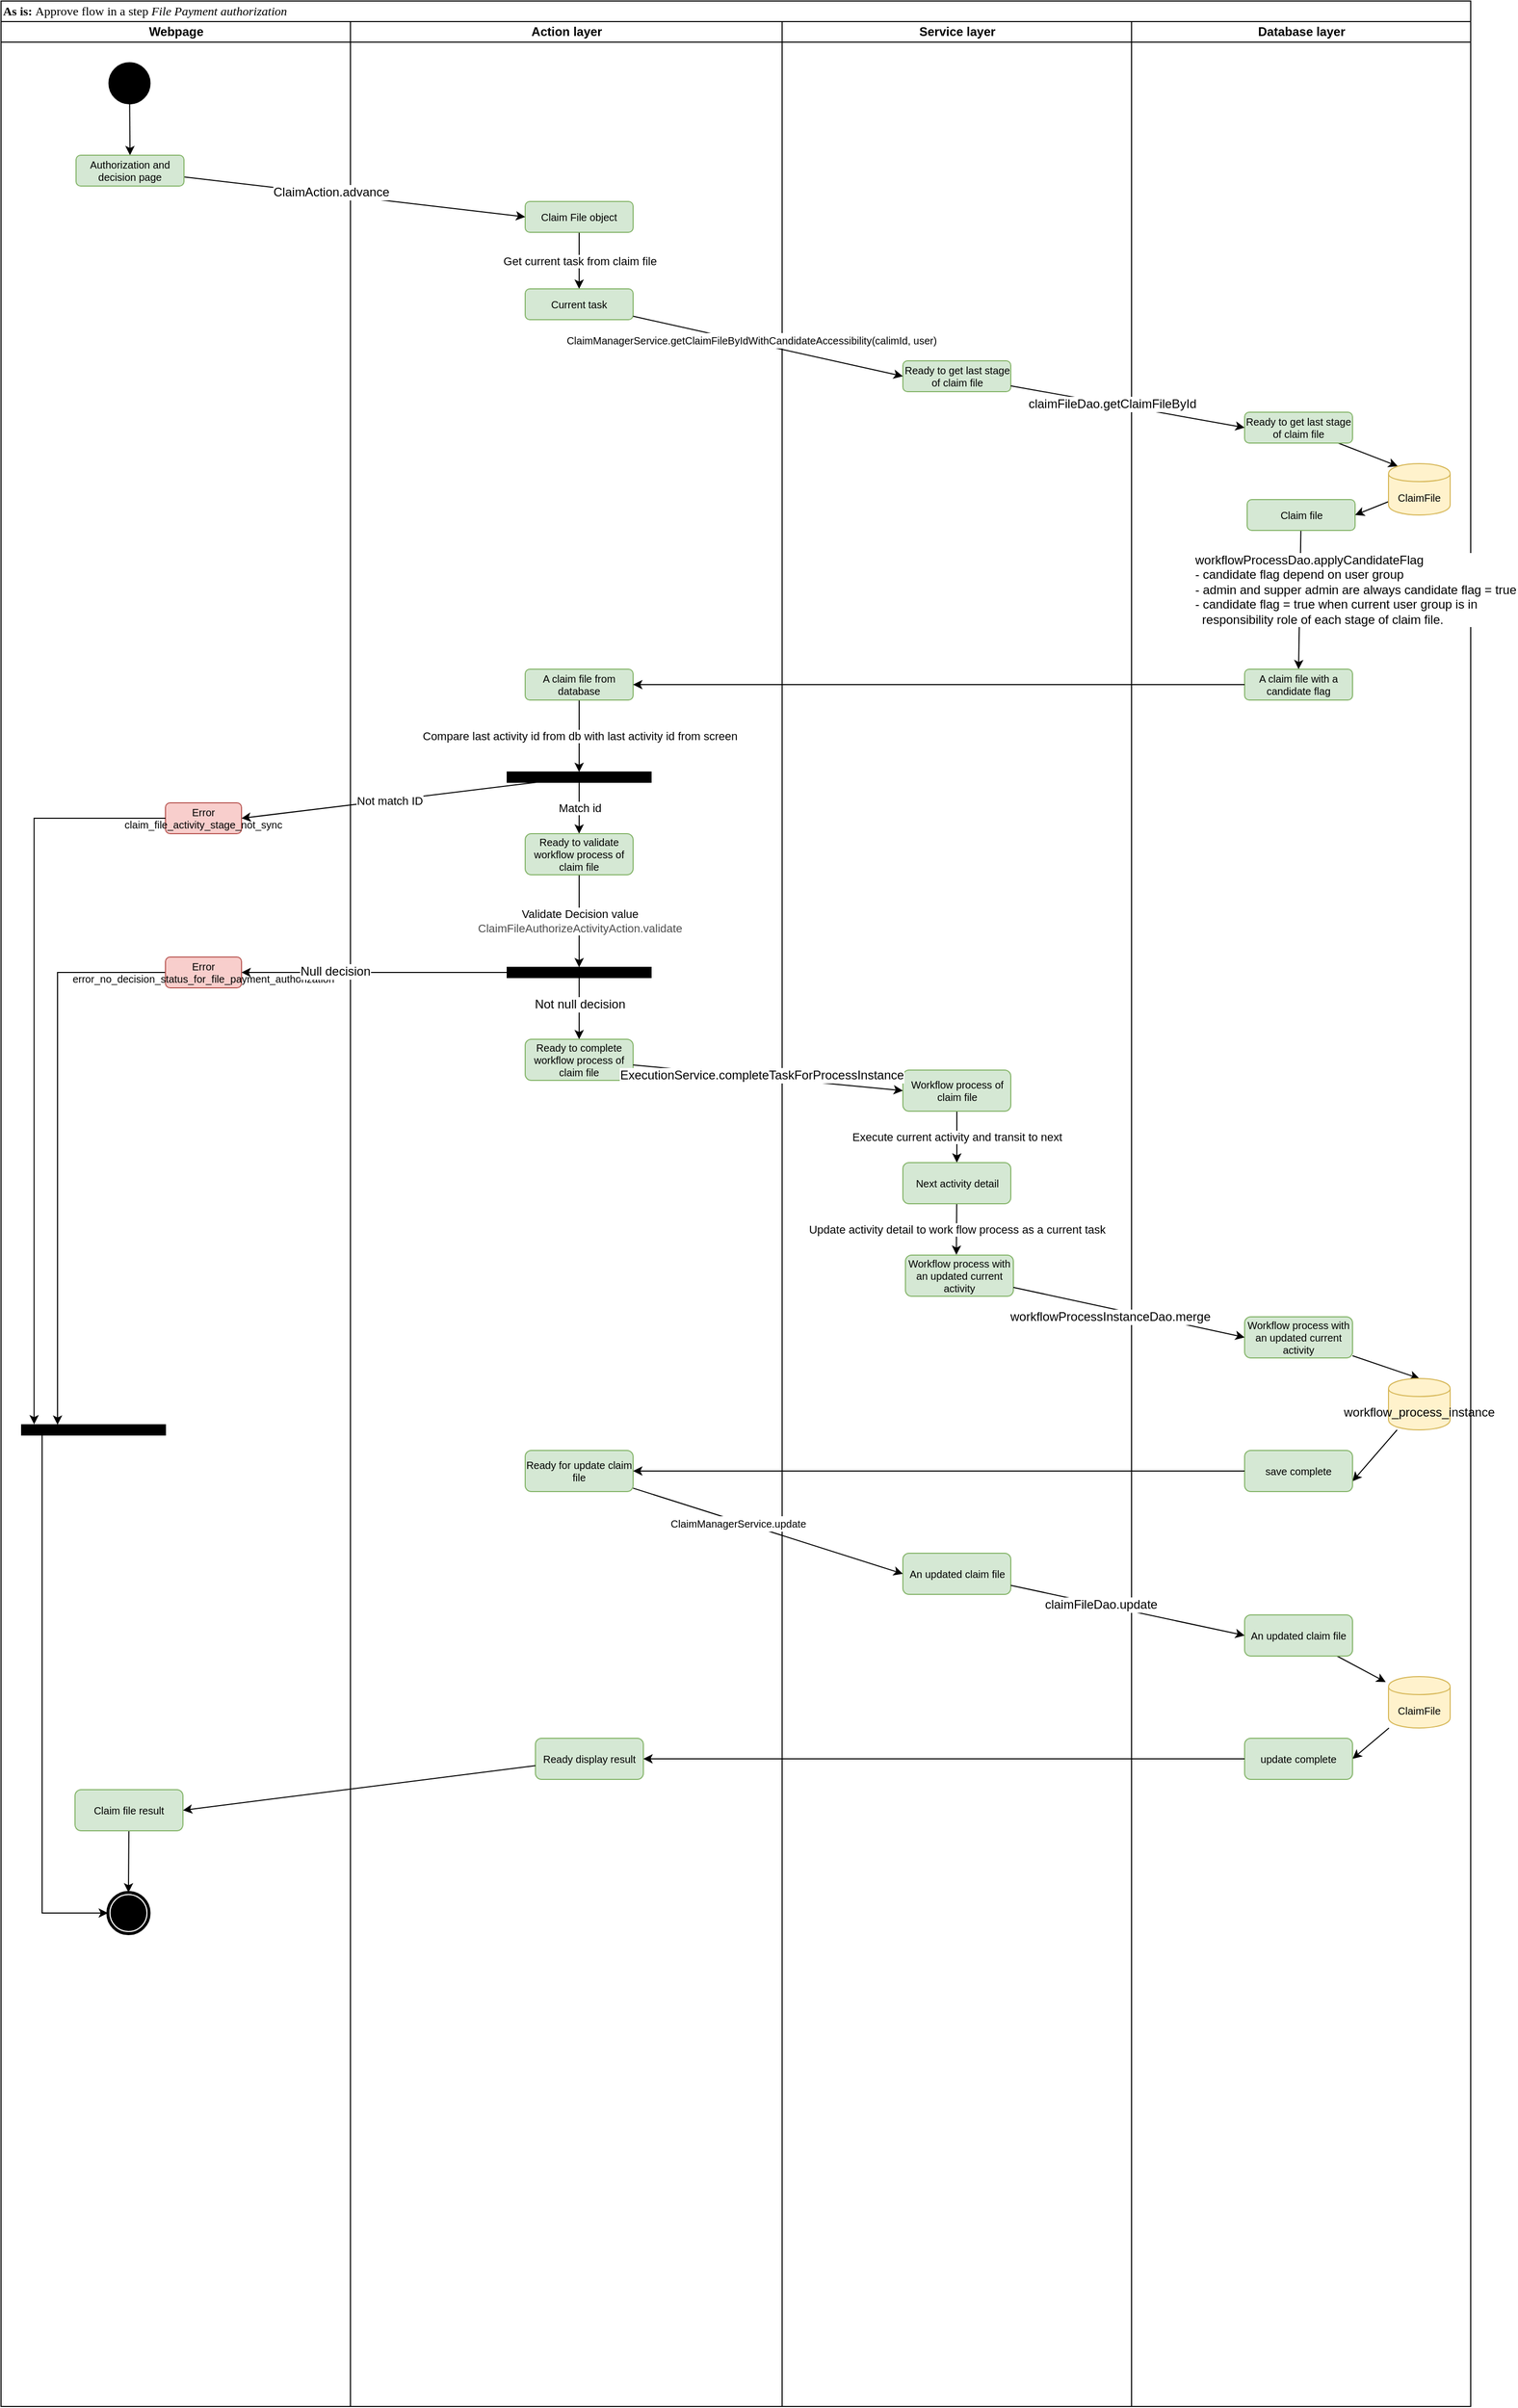 <mxfile version="12.1.3" type="github" pages="1">
  <diagram name="Page-1" id="0783ab3e-0a74-02c8-0abd-f7b4e66b4bec">
    <mxGraphModel dx="1204" dy="678" grid="1" gridSize="10" guides="1" tooltips="1" connect="1" arrows="1" fold="1" page="1" pageScale="1" pageWidth="850" pageHeight="1100" background="#ffffff" math="0" shadow="0">
      <root>
        <mxCell id="0"/>
        <mxCell id="1" parent="0"/>
        <mxCell id="1c1d494c118603dd-1" value="As is: &lt;span style=&quot;font-weight: 400&quot;&gt;Approve flow in a step &lt;i&gt;File Payment authorization&lt;/i&gt;&lt;/span&gt;" style="swimlane;html=1;childLayout=stackLayout;startSize=20;rounded=0;shadow=0;comic=0;labelBackgroundColor=none;strokeColor=#000000;strokeWidth=1;fillColor=#ffffff;fontFamily=Verdana;fontSize=12;fontColor=#000000;align=left;" parent="1" vertex="1">
          <mxGeometry x="40" y="30" width="1430" height="2340" as="geometry"/>
        </mxCell>
        <mxCell id="1c1d494c118603dd-2" value="Webpage" style="swimlane;html=1;startSize=20;" parent="1c1d494c118603dd-1" vertex="1">
          <mxGeometry y="20" width="340" height="2320" as="geometry"/>
        </mxCell>
        <mxCell id="o6uYyF3r6FIAQzFePDf1-14" style="edgeStyle=none;rounded=0;orthogonalLoop=1;jettySize=auto;html=1;entryX=0.5;entryY=0;entryDx=0;entryDy=0;fontSize=10;" parent="1c1d494c118603dd-2" source="60571a20871a0731-4" edge="1">
          <mxGeometry relative="1" as="geometry">
            <mxPoint x="125.5" y="130" as="targetPoint"/>
          </mxGeometry>
        </mxCell>
        <mxCell id="60571a20871a0731-4" value="" style="ellipse;whiteSpace=wrap;html=1;rounded=0;shadow=0;comic=0;labelBackgroundColor=none;strokeColor=#000000;strokeWidth=1;fillColor=#000000;fontFamily=Verdana;fontSize=12;fontColor=#000000;align=center;" parent="1c1d494c118603dd-2" vertex="1">
          <mxGeometry x="105" y="40" width="40" height="40" as="geometry"/>
        </mxCell>
        <mxCell id="o6uYyF3r6FIAQzFePDf1-150" value="" style="shape=mxgraph.bpmn.shape;html=1;verticalLabelPosition=bottom;labelBackgroundColor=#ffffff;verticalAlign=top;perimeter=ellipsePerimeter;outline=end;symbol=terminate;rounded=0;shadow=0;comic=0;strokeColor=#000000;strokeWidth=1;fillColor=#ffffff;fontFamily=Verdana;fontSize=12;fontColor=#000000;align=center;" parent="1c1d494c118603dd-2" vertex="1">
          <mxGeometry x="104" y="1820" width="40" height="40" as="geometry"/>
        </mxCell>
        <mxCell id="okeoiEEO0DwhEaPH8ZXu-27" value="Error&lt;br&gt;claim_file_activity_stage_not_sync" style="rounded=1;whiteSpace=wrap;html=1;fillColor=#f8cecc;strokeColor=#b85450;fontSize=10;" parent="1c1d494c118603dd-2" vertex="1">
          <mxGeometry x="160" y="760" width="74" height="30" as="geometry"/>
        </mxCell>
        <mxCell id="fGoZrcstQ2n1O9F0dgx7-1" style="edgeStyle=orthogonalEdgeStyle;rounded=0;orthogonalLoop=1;jettySize=auto;html=1;entryX=0.25;entryY=0;entryDx=0;entryDy=0;" parent="1c1d494c118603dd-2" source="okeoiEEO0DwhEaPH8ZXu-33" target="eWF3iLJfMrCJOtq91uZB-1" edge="1">
          <mxGeometry relative="1" as="geometry">
            <Array as="points">
              <mxPoint x="55" y="925"/>
            </Array>
          </mxGeometry>
        </mxCell>
        <mxCell id="okeoiEEO0DwhEaPH8ZXu-33" value="Error&lt;br&gt;error_no_decision_status_for_file_payment_authorization" style="rounded=1;whiteSpace=wrap;html=1;fillColor=#f8cecc;strokeColor=#b85450;fontSize=10;" parent="1c1d494c118603dd-2" vertex="1">
          <mxGeometry x="160" y="910" width="74" height="30" as="geometry"/>
        </mxCell>
        <mxCell id="okeoiEEO0DwhEaPH8ZXu-167" style="edgeStyle=none;rounded=0;orthogonalLoop=1;jettySize=auto;html=1;entryX=0.5;entryY=0;entryDx=0;entryDy=0;" parent="1c1d494c118603dd-2" source="okeoiEEO0DwhEaPH8ZXu-165" target="o6uYyF3r6FIAQzFePDf1-150" edge="1">
          <mxGeometry relative="1" as="geometry"/>
        </mxCell>
        <mxCell id="okeoiEEO0DwhEaPH8ZXu-165" value="Claim file result" style="rounded=1;whiteSpace=wrap;html=1;fillColor=#d5e8d4;strokeColor=#82b366;fontSize=10;" parent="1c1d494c118603dd-2" vertex="1">
          <mxGeometry x="72" y="1720" width="105" height="40" as="geometry"/>
        </mxCell>
        <mxCell id="eWF3iLJfMrCJOtq91uZB-4" style="edgeStyle=orthogonalEdgeStyle;rounded=0;orthogonalLoop=1;jettySize=auto;html=1;entryX=0;entryY=0.5;entryDx=0;entryDy=0;" parent="1c1d494c118603dd-2" source="eWF3iLJfMrCJOtq91uZB-1" target="o6uYyF3r6FIAQzFePDf1-150" edge="1">
          <mxGeometry relative="1" as="geometry">
            <Array as="points">
              <mxPoint x="40" y="1840"/>
            </Array>
          </mxGeometry>
        </mxCell>
        <mxCell id="eWF3iLJfMrCJOtq91uZB-1" value="" style="rounded=0;whiteSpace=wrap;html=1;fillColor=#000000;" parent="1c1d494c118603dd-2" vertex="1">
          <mxGeometry x="20" y="1365" width="140" height="10" as="geometry"/>
        </mxCell>
        <mxCell id="eWF3iLJfMrCJOtq91uZB-2" style="edgeStyle=orthogonalEdgeStyle;rounded=0;orthogonalLoop=1;jettySize=auto;html=1;entryX=0.087;entryY=-0.043;entryDx=0;entryDy=0;entryPerimeter=0;" parent="1c1d494c118603dd-2" source="okeoiEEO0DwhEaPH8ZXu-27" target="eWF3iLJfMrCJOtq91uZB-1" edge="1">
          <mxGeometry relative="1" as="geometry">
            <mxPoint x="30" y="1360" as="targetPoint"/>
            <Array as="points">
              <mxPoint x="32" y="775"/>
            </Array>
          </mxGeometry>
        </mxCell>
        <mxCell id="1c1d494c118603dd-3" value="Action layer" style="swimlane;html=1;startSize=20;align=center;" parent="1c1d494c118603dd-1" vertex="1">
          <mxGeometry x="340" y="20" width="420" height="2320" as="geometry"/>
        </mxCell>
        <mxCell id="okeoiEEO0DwhEaPH8ZXu-6" value="Get current task from claim file" style="edgeStyle=none;rounded=0;orthogonalLoop=1;jettySize=auto;html=1;entryX=0.5;entryY=0;entryDx=0;entryDy=0;" parent="1c1d494c118603dd-3" source="okeoiEEO0DwhEaPH8ZXu-2" target="okeoiEEO0DwhEaPH8ZXu-5" edge="1">
          <mxGeometry relative="1" as="geometry"/>
        </mxCell>
        <mxCell id="okeoiEEO0DwhEaPH8ZXu-2" value="Claim File object" style="rounded=1;whiteSpace=wrap;html=1;fillColor=#d5e8d4;strokeColor=#82b366;fontSize=10;" parent="1c1d494c118603dd-3" vertex="1">
          <mxGeometry x="170" y="175" width="105" height="30" as="geometry"/>
        </mxCell>
        <mxCell id="okeoiEEO0DwhEaPH8ZXu-5" value="Current task" style="rounded=1;whiteSpace=wrap;html=1;fillColor=#d5e8d4;strokeColor=#82b366;fontSize=10;" parent="1c1d494c118603dd-3" vertex="1">
          <mxGeometry x="170" y="260" width="105" height="30" as="geometry"/>
        </mxCell>
        <mxCell id="okeoiEEO0DwhEaPH8ZXu-26" value="Compare last activity id from db with last activity id from screen" style="edgeStyle=none;rounded=0;orthogonalLoop=1;jettySize=auto;html=1;entryX=0.5;entryY=0;entryDx=0;entryDy=0;" parent="1c1d494c118603dd-3" source="okeoiEEO0DwhEaPH8ZXu-23" target="okeoiEEO0DwhEaPH8ZXu-25" edge="1">
          <mxGeometry relative="1" as="geometry"/>
        </mxCell>
        <mxCell id="okeoiEEO0DwhEaPH8ZXu-23" value="A claim file from database" style="rounded=1;whiteSpace=wrap;html=1;fillColor=#d5e8d4;strokeColor=#82b366;fontSize=10;" parent="1c1d494c118603dd-3" vertex="1">
          <mxGeometry x="170" y="630" width="105" height="30" as="geometry"/>
        </mxCell>
        <mxCell id="okeoiEEO0DwhEaPH8ZXu-30" value="Match id" style="edgeStyle=none;rounded=0;orthogonalLoop=1;jettySize=auto;html=1;entryX=0.5;entryY=0;entryDx=0;entryDy=0;" parent="1c1d494c118603dd-3" source="okeoiEEO0DwhEaPH8ZXu-25" target="okeoiEEO0DwhEaPH8ZXu-29" edge="1">
          <mxGeometry relative="1" as="geometry"/>
        </mxCell>
        <mxCell id="okeoiEEO0DwhEaPH8ZXu-25" value="" style="rounded=0;whiteSpace=wrap;html=1;fillColor=#000000;" parent="1c1d494c118603dd-3" vertex="1">
          <mxGeometry x="152.5" y="730" width="140" height="10" as="geometry"/>
        </mxCell>
        <mxCell id="okeoiEEO0DwhEaPH8ZXu-32" value="Validate Decision value&lt;br&gt;&lt;font color=&quot;#4d4d4d&quot;&gt;ClaimFileAuthorizeActivityAction.validate&lt;/font&gt;" style="edgeStyle=none;rounded=0;orthogonalLoop=1;jettySize=auto;html=1;entryX=0.5;entryY=0;entryDx=0;entryDy=0;" parent="1c1d494c118603dd-3" source="okeoiEEO0DwhEaPH8ZXu-29" target="okeoiEEO0DwhEaPH8ZXu-31" edge="1">
          <mxGeometry relative="1" as="geometry"/>
        </mxCell>
        <mxCell id="okeoiEEO0DwhEaPH8ZXu-29" value="Ready to validate workflow process of claim file" style="rounded=1;whiteSpace=wrap;html=1;fillColor=#d5e8d4;strokeColor=#82b366;fontSize=10;" parent="1c1d494c118603dd-3" vertex="1">
          <mxGeometry x="170" y="790" width="105" height="40" as="geometry"/>
        </mxCell>
        <mxCell id="okeoiEEO0DwhEaPH8ZXu-38" style="edgeStyle=none;rounded=0;orthogonalLoop=1;jettySize=auto;html=1;entryX=0.5;entryY=0;entryDx=0;entryDy=0;" parent="1c1d494c118603dd-3" source="okeoiEEO0DwhEaPH8ZXu-31" target="okeoiEEO0DwhEaPH8ZXu-37" edge="1">
          <mxGeometry relative="1" as="geometry"/>
        </mxCell>
        <mxCell id="okeoiEEO0DwhEaPH8ZXu-39" value="Not null decision" style="text;html=1;resizable=0;points=[];align=center;verticalAlign=middle;labelBackgroundColor=#ffffff;" parent="okeoiEEO0DwhEaPH8ZXu-38" vertex="1" connectable="0">
          <mxGeometry x="-0.456" relative="1" as="geometry">
            <mxPoint y="9" as="offset"/>
          </mxGeometry>
        </mxCell>
        <mxCell id="okeoiEEO0DwhEaPH8ZXu-31" value="" style="rounded=0;whiteSpace=wrap;html=1;fillColor=#000000;" parent="1c1d494c118603dd-3" vertex="1">
          <mxGeometry x="152.5" y="920" width="140" height="10" as="geometry"/>
        </mxCell>
        <mxCell id="okeoiEEO0DwhEaPH8ZXu-37" value="Ready to complete workflow process of claim file" style="rounded=1;whiteSpace=wrap;html=1;fillColor=#d5e8d4;strokeColor=#82b366;fontSize=10;" parent="1c1d494c118603dd-3" vertex="1">
          <mxGeometry x="170" y="990" width="105" height="40" as="geometry"/>
        </mxCell>
        <mxCell id="okeoiEEO0DwhEaPH8ZXu-149" value="Ready for update claim file" style="rounded=1;whiteSpace=wrap;html=1;fillColor=#d5e8d4;strokeColor=#82b366;fontSize=10;" parent="1c1d494c118603dd-3" vertex="1">
          <mxGeometry x="170" y="1390" width="105" height="40" as="geometry"/>
        </mxCell>
        <mxCell id="okeoiEEO0DwhEaPH8ZXu-163" value="Ready display result" style="rounded=1;whiteSpace=wrap;html=1;fillColor=#d5e8d4;strokeColor=#82b366;fontSize=10;" parent="1c1d494c118603dd-3" vertex="1">
          <mxGeometry x="180" y="1670" width="105" height="40" as="geometry"/>
        </mxCell>
        <mxCell id="1c1d494c118603dd-4" value="Service layer" style="swimlane;html=1;startSize=20;" parent="1c1d494c118603dd-1" vertex="1">
          <mxGeometry x="760" y="20" width="340" height="2320" as="geometry"/>
        </mxCell>
        <mxCell id="okeoiEEO0DwhEaPH8ZXu-7" value="Ready to get last stage of claim file" style="rounded=1;whiteSpace=wrap;html=1;fillColor=#d5e8d4;strokeColor=#82b366;fontSize=10;" parent="1c1d494c118603dd-4" vertex="1">
          <mxGeometry x="117.5" y="330" width="105" height="30" as="geometry"/>
        </mxCell>
        <mxCell id="okeoiEEO0DwhEaPH8ZXu-90" value="Execute current activity and transit to next" style="edgeStyle=none;rounded=0;orthogonalLoop=1;jettySize=auto;html=1;entryX=0.5;entryY=0;entryDx=0;entryDy=0;" parent="1c1d494c118603dd-4" source="okeoiEEO0DwhEaPH8ZXu-42" target="okeoiEEO0DwhEaPH8ZXu-89" edge="1">
          <mxGeometry relative="1" as="geometry"/>
        </mxCell>
        <mxCell id="okeoiEEO0DwhEaPH8ZXu-42" value="Workflow process of claim file" style="rounded=1;whiteSpace=wrap;html=1;fillColor=#d5e8d4;strokeColor=#82b366;fontSize=10;" parent="1c1d494c118603dd-4" vertex="1">
          <mxGeometry x="117.5" y="1020" width="105" height="40" as="geometry"/>
        </mxCell>
        <mxCell id="okeoiEEO0DwhEaPH8ZXu-92" value="Update activity detail to work flow process as a current task" style="edgeStyle=none;rounded=0;orthogonalLoop=1;jettySize=auto;html=1;entryX=0.472;entryY=-0.008;entryDx=0;entryDy=0;entryPerimeter=0;" parent="1c1d494c118603dd-4" source="okeoiEEO0DwhEaPH8ZXu-89" target="okeoiEEO0DwhEaPH8ZXu-91" edge="1">
          <mxGeometry relative="1" as="geometry"/>
        </mxCell>
        <mxCell id="okeoiEEO0DwhEaPH8ZXu-89" value="Next activity detail" style="rounded=1;whiteSpace=wrap;html=1;fillColor=#d5e8d4;strokeColor=#82b366;fontSize=10;" parent="1c1d494c118603dd-4" vertex="1">
          <mxGeometry x="117.5" y="1110" width="105" height="40" as="geometry"/>
        </mxCell>
        <mxCell id="okeoiEEO0DwhEaPH8ZXu-91" value="Workflow process with an updated current activity" style="rounded=1;whiteSpace=wrap;html=1;fillColor=#d5e8d4;strokeColor=#82b366;fontSize=10;" parent="1c1d494c118603dd-4" vertex="1">
          <mxGeometry x="120" y="1200" width="105" height="40" as="geometry"/>
        </mxCell>
        <mxCell id="okeoiEEO0DwhEaPH8ZXu-153" value="An updated claim file" style="rounded=1;whiteSpace=wrap;html=1;fillColor=#d5e8d4;strokeColor=#82b366;fontSize=10;" parent="1c1d494c118603dd-4" vertex="1">
          <mxGeometry x="117.5" y="1490" width="105" height="40" as="geometry"/>
        </mxCell>
        <mxCell id="o6uYyF3r6FIAQzFePDf1-32" value="Database layer" style="swimlane;html=1;startSize=20;" parent="1c1d494c118603dd-1" vertex="1">
          <mxGeometry x="1100" y="20" width="330" height="2320" as="geometry"/>
        </mxCell>
        <mxCell id="okeoiEEO0DwhEaPH8ZXu-16" style="edgeStyle=none;rounded=0;orthogonalLoop=1;jettySize=auto;html=1;entryX=0.15;entryY=0.05;entryDx=0;entryDy=0;entryPerimeter=0;" parent="o6uYyF3r6FIAQzFePDf1-32" source="okeoiEEO0DwhEaPH8ZXu-10" target="okeoiEEO0DwhEaPH8ZXu-15" edge="1">
          <mxGeometry relative="1" as="geometry"/>
        </mxCell>
        <mxCell id="okeoiEEO0DwhEaPH8ZXu-10" value="Ready to get last stage of claim file" style="rounded=1;whiteSpace=wrap;html=1;fillColor=#d5e8d4;strokeColor=#82b366;fontSize=10;" parent="o6uYyF3r6FIAQzFePDf1-32" vertex="1">
          <mxGeometry x="110" y="380" width="105" height="30" as="geometry"/>
        </mxCell>
        <mxCell id="okeoiEEO0DwhEaPH8ZXu-19" style="edgeStyle=none;rounded=0;orthogonalLoop=1;jettySize=auto;html=1;entryX=0.5;entryY=0;entryDx=0;entryDy=0;" parent="o6uYyF3r6FIAQzFePDf1-32" source="okeoiEEO0DwhEaPH8ZXu-12" target="okeoiEEO0DwhEaPH8ZXu-18" edge="1">
          <mxGeometry relative="1" as="geometry"/>
        </mxCell>
        <mxCell id="okeoiEEO0DwhEaPH8ZXu-12" value="Claim file" style="rounded=1;whiteSpace=wrap;html=1;fillColor=#d5e8d4;strokeColor=#82b366;fontSize=10;" parent="o6uYyF3r6FIAQzFePDf1-32" vertex="1">
          <mxGeometry x="112.5" y="465" width="105" height="30" as="geometry"/>
        </mxCell>
        <mxCell id="okeoiEEO0DwhEaPH8ZXu-17" style="edgeStyle=none;rounded=0;orthogonalLoop=1;jettySize=auto;html=1;entryX=1;entryY=0.5;entryDx=0;entryDy=0;" parent="o6uYyF3r6FIAQzFePDf1-32" source="okeoiEEO0DwhEaPH8ZXu-15" target="okeoiEEO0DwhEaPH8ZXu-12" edge="1">
          <mxGeometry relative="1" as="geometry"/>
        </mxCell>
        <mxCell id="okeoiEEO0DwhEaPH8ZXu-15" value="ClaimFile" style="shape=cylinder;whiteSpace=wrap;html=1;boundedLbl=1;backgroundOutline=1;strokeColor=#d6b656;fillColor=#fff2cc;fontSize=10;align=center;" parent="o6uYyF3r6FIAQzFePDf1-32" vertex="1">
          <mxGeometry x="250" y="430" width="60" height="50" as="geometry"/>
        </mxCell>
        <mxCell id="okeoiEEO0DwhEaPH8ZXu-18" value="A claim file with a candidate flag" style="rounded=1;whiteSpace=wrap;html=1;fillColor=#d5e8d4;strokeColor=#82b366;fontSize=10;" parent="o6uYyF3r6FIAQzFePDf1-32" vertex="1">
          <mxGeometry x="110" y="630" width="105" height="30" as="geometry"/>
        </mxCell>
        <mxCell id="okeoiEEO0DwhEaPH8ZXu-20" value="workflowProcessDao.applyCandidateFlag&lt;br&gt;- candidate flag depend on user group&lt;br&gt;- admin and supper admin are always candidate flag = true&lt;br&gt;- candidate flag = true when current user group is in&lt;br&gt;&amp;nbsp; responsibility role of each stage of claim file." style="text;html=1;fillColor=none;labelBackgroundColor=#ffffff;" parent="o6uYyF3r6FIAQzFePDf1-32" vertex="1">
          <mxGeometry x="60" y="510" width="250" height="30" as="geometry"/>
        </mxCell>
        <mxCell id="okeoiEEO0DwhEaPH8ZXu-146" style="edgeStyle=none;rounded=0;orthogonalLoop=1;jettySize=auto;html=1;entryX=0.5;entryY=0;entryDx=0;entryDy=0;" parent="o6uYyF3r6FIAQzFePDf1-32" source="okeoiEEO0DwhEaPH8ZXu-141" target="okeoiEEO0DwhEaPH8ZXu-145" edge="1">
          <mxGeometry relative="1" as="geometry"/>
        </mxCell>
        <mxCell id="okeoiEEO0DwhEaPH8ZXu-141" value="Workflow process with an updated current activity" style="rounded=1;whiteSpace=wrap;html=1;fillColor=#d5e8d4;strokeColor=#82b366;fontSize=10;" parent="o6uYyF3r6FIAQzFePDf1-32" vertex="1">
          <mxGeometry x="110" y="1260" width="105" height="40" as="geometry"/>
        </mxCell>
        <mxCell id="okeoiEEO0DwhEaPH8ZXu-148" style="edgeStyle=none;rounded=0;orthogonalLoop=1;jettySize=auto;html=1;entryX=1;entryY=0.75;entryDx=0;entryDy=0;" parent="o6uYyF3r6FIAQzFePDf1-32" source="okeoiEEO0DwhEaPH8ZXu-145" target="okeoiEEO0DwhEaPH8ZXu-147" edge="1">
          <mxGeometry relative="1" as="geometry"/>
        </mxCell>
        <mxCell id="okeoiEEO0DwhEaPH8ZXu-145" value="&lt;span style=&quot;font-size: 12px ; text-align: left ; white-space: nowrap&quot;&gt;workflow_process_instance&lt;/span&gt;" style="shape=cylinder;whiteSpace=wrap;html=1;boundedLbl=1;backgroundOutline=1;strokeColor=#d6b656;fillColor=#fff2cc;fontSize=10;align=center;" parent="o6uYyF3r6FIAQzFePDf1-32" vertex="1">
          <mxGeometry x="250" y="1320" width="60" height="50" as="geometry"/>
        </mxCell>
        <mxCell id="okeoiEEO0DwhEaPH8ZXu-147" value="save complete" style="rounded=1;whiteSpace=wrap;html=1;fillColor=#d5e8d4;strokeColor=#82b366;fontSize=10;" parent="o6uYyF3r6FIAQzFePDf1-32" vertex="1">
          <mxGeometry x="110" y="1390" width="105" height="40" as="geometry"/>
        </mxCell>
        <mxCell id="okeoiEEO0DwhEaPH8ZXu-160" style="edgeStyle=none;rounded=0;orthogonalLoop=1;jettySize=auto;html=1;entryX=-0.045;entryY=0.106;entryDx=0;entryDy=0;entryPerimeter=0;" parent="o6uYyF3r6FIAQzFePDf1-32" source="okeoiEEO0DwhEaPH8ZXu-156" target="okeoiEEO0DwhEaPH8ZXu-159" edge="1">
          <mxGeometry relative="1" as="geometry"/>
        </mxCell>
        <mxCell id="okeoiEEO0DwhEaPH8ZXu-156" value="An updated claim file" style="rounded=1;whiteSpace=wrap;html=1;fillColor=#d5e8d4;strokeColor=#82b366;fontSize=10;" parent="o6uYyF3r6FIAQzFePDf1-32" vertex="1">
          <mxGeometry x="110" y="1550" width="105" height="40" as="geometry"/>
        </mxCell>
        <mxCell id="okeoiEEO0DwhEaPH8ZXu-162" style="edgeStyle=none;rounded=0;orthogonalLoop=1;jettySize=auto;html=1;entryX=1;entryY=0.5;entryDx=0;entryDy=0;" parent="o6uYyF3r6FIAQzFePDf1-32" source="okeoiEEO0DwhEaPH8ZXu-159" target="okeoiEEO0DwhEaPH8ZXu-161" edge="1">
          <mxGeometry relative="1" as="geometry"/>
        </mxCell>
        <mxCell id="okeoiEEO0DwhEaPH8ZXu-159" value="ClaimFile" style="shape=cylinder;whiteSpace=wrap;html=1;boundedLbl=1;backgroundOutline=1;strokeColor=#d6b656;fillColor=#fff2cc;fontSize=10;align=center;" parent="o6uYyF3r6FIAQzFePDf1-32" vertex="1">
          <mxGeometry x="250" y="1610" width="60" height="50" as="geometry"/>
        </mxCell>
        <mxCell id="okeoiEEO0DwhEaPH8ZXu-161" value="update complete" style="rounded=1;whiteSpace=wrap;html=1;fillColor=#d5e8d4;strokeColor=#82b366;fontSize=10;" parent="o6uYyF3r6FIAQzFePDf1-32" vertex="1">
          <mxGeometry x="110" y="1670" width="105" height="40" as="geometry"/>
        </mxCell>
        <mxCell id="okeoiEEO0DwhEaPH8ZXu-8" style="edgeStyle=none;rounded=0;orthogonalLoop=1;jettySize=auto;html=1;entryX=0;entryY=0.5;entryDx=0;entryDy=0;" parent="1c1d494c118603dd-1" source="okeoiEEO0DwhEaPH8ZXu-5" target="okeoiEEO0DwhEaPH8ZXu-7" edge="1">
          <mxGeometry relative="1" as="geometry"/>
        </mxCell>
        <mxCell id="okeoiEEO0DwhEaPH8ZXu-9" value="&lt;span style=&quot;font-size: 10px&quot;&gt;ClaimManagerService.getClaimFileByIdWithCandidateAccessibility(calimId, user)&lt;/span&gt;" style="text;html=1;resizable=0;points=[];align=center;verticalAlign=middle;labelBackgroundColor=#ffffff;" parent="okeoiEEO0DwhEaPH8ZXu-8" vertex="1" connectable="0">
          <mxGeometry x="-0.104" y="-1" relative="1" as="geometry">
            <mxPoint x="-2.5" y="-4" as="offset"/>
          </mxGeometry>
        </mxCell>
        <mxCell id="okeoiEEO0DwhEaPH8ZXu-13" style="edgeStyle=none;rounded=0;orthogonalLoop=1;jettySize=auto;html=1;entryX=0;entryY=0.5;entryDx=0;entryDy=0;" parent="1c1d494c118603dd-1" source="okeoiEEO0DwhEaPH8ZXu-7" target="okeoiEEO0DwhEaPH8ZXu-10" edge="1">
          <mxGeometry relative="1" as="geometry"/>
        </mxCell>
        <mxCell id="okeoiEEO0DwhEaPH8ZXu-14" value="claimFileDao.getClaimFileById" style="text;html=1;resizable=0;points=[];align=center;verticalAlign=middle;labelBackgroundColor=#ffffff;" parent="okeoiEEO0DwhEaPH8ZXu-13" vertex="1" connectable="0">
          <mxGeometry x="-0.135" relative="1" as="geometry">
            <mxPoint as="offset"/>
          </mxGeometry>
        </mxCell>
        <mxCell id="okeoiEEO0DwhEaPH8ZXu-24" style="edgeStyle=none;rounded=0;orthogonalLoop=1;jettySize=auto;html=1;entryX=1;entryY=0.5;entryDx=0;entryDy=0;" parent="1c1d494c118603dd-1" source="okeoiEEO0DwhEaPH8ZXu-18" target="okeoiEEO0DwhEaPH8ZXu-23" edge="1">
          <mxGeometry relative="1" as="geometry"/>
        </mxCell>
        <mxCell id="okeoiEEO0DwhEaPH8ZXu-28" value="Not match ID" style="edgeStyle=none;rounded=0;orthogonalLoop=1;jettySize=auto;html=1;entryX=1;entryY=0.5;entryDx=0;entryDy=0;" parent="1c1d494c118603dd-1" source="okeoiEEO0DwhEaPH8ZXu-25" target="okeoiEEO0DwhEaPH8ZXu-27" edge="1">
          <mxGeometry relative="1" as="geometry"/>
        </mxCell>
        <mxCell id="okeoiEEO0DwhEaPH8ZXu-35" style="edgeStyle=none;rounded=0;orthogonalLoop=1;jettySize=auto;html=1;entryX=1;entryY=0.5;entryDx=0;entryDy=0;" parent="1c1d494c118603dd-1" source="okeoiEEO0DwhEaPH8ZXu-31" target="okeoiEEO0DwhEaPH8ZXu-33" edge="1">
          <mxGeometry relative="1" as="geometry"/>
        </mxCell>
        <mxCell id="okeoiEEO0DwhEaPH8ZXu-36" value="Null decision" style="text;html=1;resizable=0;points=[];align=center;verticalAlign=middle;labelBackgroundColor=#ffffff;" parent="okeoiEEO0DwhEaPH8ZXu-35" vertex="1" connectable="0">
          <mxGeometry x="0.296" y="-1" relative="1" as="geometry">
            <mxPoint as="offset"/>
          </mxGeometry>
        </mxCell>
        <mxCell id="okeoiEEO0DwhEaPH8ZXu-43" style="edgeStyle=none;rounded=0;orthogonalLoop=1;jettySize=auto;html=1;entryX=0;entryY=0.5;entryDx=0;entryDy=0;" parent="1c1d494c118603dd-1" source="okeoiEEO0DwhEaPH8ZXu-37" target="okeoiEEO0DwhEaPH8ZXu-42" edge="1">
          <mxGeometry relative="1" as="geometry"/>
        </mxCell>
        <mxCell id="okeoiEEO0DwhEaPH8ZXu-44" value="ExecutionService.completeTaskForProcessInstance" style="text;html=1;resizable=0;points=[];align=center;verticalAlign=middle;labelBackgroundColor=#ffffff;" parent="okeoiEEO0DwhEaPH8ZXu-43" vertex="1" connectable="0">
          <mxGeometry x="-0.207" y="-1" relative="1" as="geometry">
            <mxPoint x="21" y="-1" as="offset"/>
          </mxGeometry>
        </mxCell>
        <mxCell id="okeoiEEO0DwhEaPH8ZXu-142" style="edgeStyle=none;rounded=0;orthogonalLoop=1;jettySize=auto;html=1;entryX=0;entryY=0.5;entryDx=0;entryDy=0;" parent="1c1d494c118603dd-1" source="okeoiEEO0DwhEaPH8ZXu-91" target="okeoiEEO0DwhEaPH8ZXu-141" edge="1">
          <mxGeometry relative="1" as="geometry"/>
        </mxCell>
        <mxCell id="okeoiEEO0DwhEaPH8ZXu-143" value="workflowProcessInstanceDao.merge" style="text;html=1;resizable=0;points=[];align=center;verticalAlign=middle;labelBackgroundColor=#ffffff;" parent="okeoiEEO0DwhEaPH8ZXu-142" vertex="1" connectable="0">
          <mxGeometry x="-0.286" relative="1" as="geometry">
            <mxPoint x="14" y="11" as="offset"/>
          </mxGeometry>
        </mxCell>
        <mxCell id="okeoiEEO0DwhEaPH8ZXu-152" style="edgeStyle=none;rounded=0;orthogonalLoop=1;jettySize=auto;html=1;entryX=1;entryY=0.5;entryDx=0;entryDy=0;" parent="1c1d494c118603dd-1" source="okeoiEEO0DwhEaPH8ZXu-147" target="okeoiEEO0DwhEaPH8ZXu-149" edge="1">
          <mxGeometry relative="1" as="geometry"/>
        </mxCell>
        <mxCell id="okeoiEEO0DwhEaPH8ZXu-154" style="edgeStyle=none;rounded=0;orthogonalLoop=1;jettySize=auto;html=1;entryX=0;entryY=0.5;entryDx=0;entryDy=0;" parent="1c1d494c118603dd-1" source="okeoiEEO0DwhEaPH8ZXu-149" target="okeoiEEO0DwhEaPH8ZXu-153" edge="1">
          <mxGeometry relative="1" as="geometry"/>
        </mxCell>
        <mxCell id="okeoiEEO0DwhEaPH8ZXu-155" value="&lt;span style=&quot;font-size: 10px&quot;&gt;ClaimManagerService.update&lt;/span&gt;" style="text;html=1;resizable=0;points=[];align=center;verticalAlign=middle;labelBackgroundColor=#ffffff;" parent="okeoiEEO0DwhEaPH8ZXu-154" vertex="1" connectable="0">
          <mxGeometry x="-0.219" y="-2" relative="1" as="geometry">
            <mxPoint as="offset"/>
          </mxGeometry>
        </mxCell>
        <mxCell id="okeoiEEO0DwhEaPH8ZXu-157" style="edgeStyle=none;rounded=0;orthogonalLoop=1;jettySize=auto;html=1;entryX=0;entryY=0.5;entryDx=0;entryDy=0;" parent="1c1d494c118603dd-1" source="okeoiEEO0DwhEaPH8ZXu-153" target="okeoiEEO0DwhEaPH8ZXu-156" edge="1">
          <mxGeometry relative="1" as="geometry"/>
        </mxCell>
        <mxCell id="okeoiEEO0DwhEaPH8ZXu-158" value="claimFileDao.update" style="text;html=1;resizable=0;points=[];align=center;verticalAlign=middle;labelBackgroundColor=#ffffff;" parent="okeoiEEO0DwhEaPH8ZXu-157" vertex="1" connectable="0">
          <mxGeometry x="-0.343" y="-1" relative="1" as="geometry">
            <mxPoint x="12.5" y="1.5" as="offset"/>
          </mxGeometry>
        </mxCell>
        <mxCell id="okeoiEEO0DwhEaPH8ZXu-164" style="edgeStyle=none;rounded=0;orthogonalLoop=1;jettySize=auto;html=1;entryX=1;entryY=0.5;entryDx=0;entryDy=0;" parent="1c1d494c118603dd-1" source="okeoiEEO0DwhEaPH8ZXu-161" target="okeoiEEO0DwhEaPH8ZXu-163" edge="1">
          <mxGeometry relative="1" as="geometry"/>
        </mxCell>
        <mxCell id="okeoiEEO0DwhEaPH8ZXu-166" style="edgeStyle=none;rounded=0;orthogonalLoop=1;jettySize=auto;html=1;entryX=1;entryY=0.5;entryDx=0;entryDy=0;" parent="1c1d494c118603dd-1" source="okeoiEEO0DwhEaPH8ZXu-163" target="okeoiEEO0DwhEaPH8ZXu-165" edge="1">
          <mxGeometry relative="1" as="geometry"/>
        </mxCell>
        <mxCell id="okeoiEEO0DwhEaPH8ZXu-3" style="rounded=0;orthogonalLoop=1;jettySize=auto;html=1;entryX=0;entryY=0.5;entryDx=0;entryDy=0;" parent="1" source="okeoiEEO0DwhEaPH8ZXu-1" target="okeoiEEO0DwhEaPH8ZXu-2" edge="1">
          <mxGeometry relative="1" as="geometry"/>
        </mxCell>
        <mxCell id="okeoiEEO0DwhEaPH8ZXu-4" value="ClaimAction.advance" style="text;html=1;resizable=0;points=[];align=center;verticalAlign=middle;labelBackgroundColor=#ffffff;" parent="okeoiEEO0DwhEaPH8ZXu-3" vertex="1" connectable="0">
          <mxGeometry x="-0.143" y="2" relative="1" as="geometry">
            <mxPoint as="offset"/>
          </mxGeometry>
        </mxCell>
        <mxCell id="okeoiEEO0DwhEaPH8ZXu-1" value="Authorization and decision page" style="rounded=1;whiteSpace=wrap;html=1;fillColor=#d5e8d4;strokeColor=#82b366;fontSize=10;" parent="1" vertex="1">
          <mxGeometry x="113" y="180" width="105" height="30" as="geometry"/>
        </mxCell>
      </root>
    </mxGraphModel>
  </diagram>
</mxfile>
